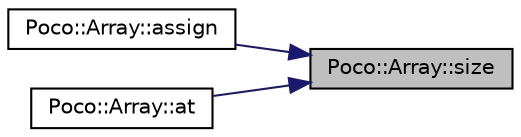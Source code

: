 digraph "Poco::Array::size"
{
 // LATEX_PDF_SIZE
  edge [fontname="Helvetica",fontsize="10",labelfontname="Helvetica",labelfontsize="10"];
  node [fontname="Helvetica",fontsize="10",shape=record];
  rankdir="RL";
  Node1 [label="Poco::Array::size",height=0.2,width=0.4,color="black", fillcolor="grey75", style="filled", fontcolor="black",tooltip=" "];
  Node1 -> Node2 [dir="back",color="midnightblue",fontsize="10",style="solid"];
  Node2 [label="Poco::Array::assign",height=0.2,width=0.4,color="black", fillcolor="white", style="filled",URL="$classPoco_1_1Array.html#a569907fd4886aef32a7a07f918e823ce",tooltip="Assign one value to all elements."];
  Node1 -> Node3 [dir="back",color="midnightblue",fontsize="10",style="solid"];
  Node3 [label="Poco::Array::at",height=0.2,width=0.4,color="black", fillcolor="white", style="filled",URL="$classPoco_1_1Array.html#af2aa4e14eda0ed7ff13d9965b9fc5f43",tooltip="Element access with range check. Throws Poco::InvalidArgumentException if the index is over range."];
}
